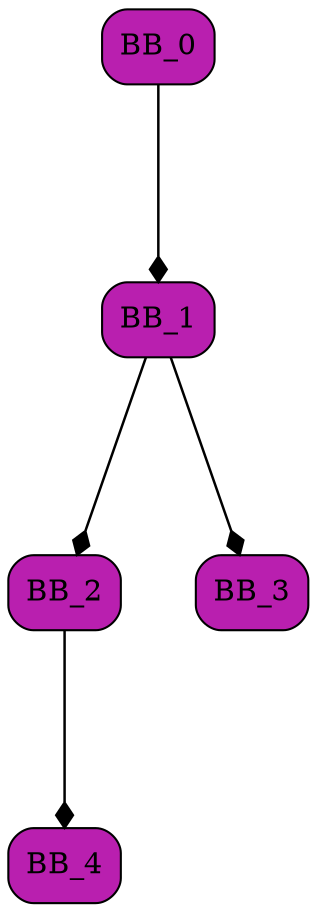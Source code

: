 digraph List {
	dpi = 100;
	fontname = "Comic Sans MS";
	fontsize = 20;
	rankdir  = TB;
graph [fillcolor = lightgreen, ranksep = 1.3, nodesep = 0.5,style = "rounded", color = green, penwidth = 2];
edge [color = black, arrowhead = diamond, arrowsize = 1, penwidth = 1.2];
BB_0[shape = Mrecord, style = filled,fillcolor = "#B91FAF"];
BB_0 -> BB_1;
BB_1[shape = Mrecord, style = filled,fillcolor = "#B91FAF"];
BB_1 -> BB_2;
BB_1 -> BB_3;
BB_2[shape = Mrecord, style = filled,fillcolor = "#B91FAF"];
BB_2 -> BB_4;
BB_3[shape = Mrecord, style = filled,fillcolor = "#B91FAF"];
BB_4[shape = Mrecord, style = filled,fillcolor = "#B91FAF"];
}
